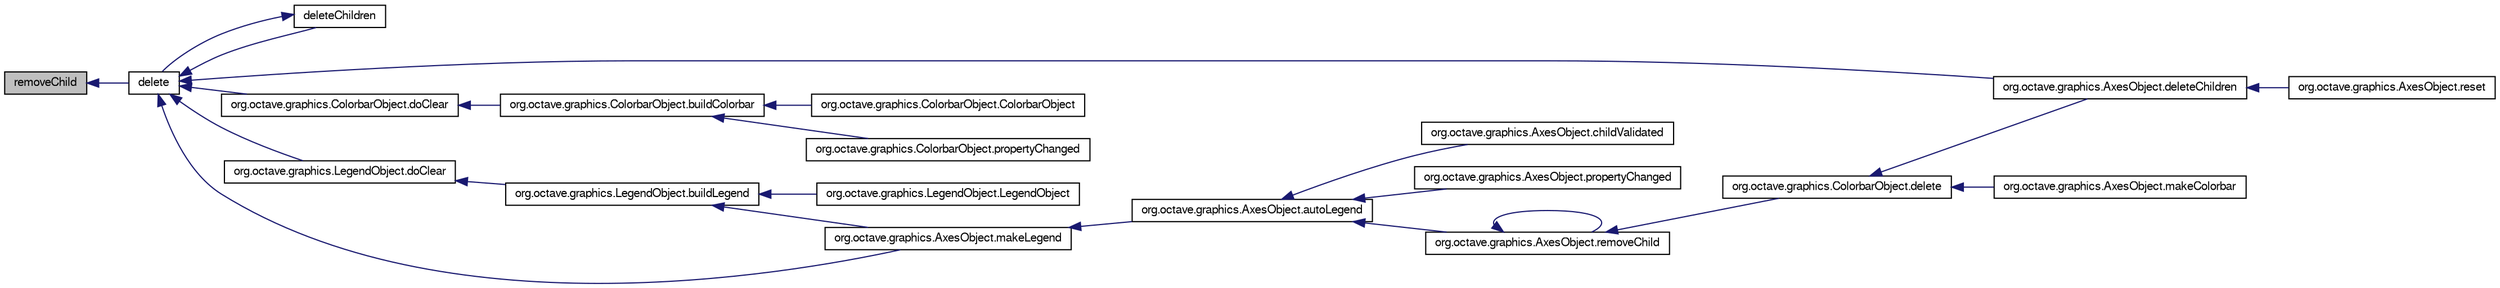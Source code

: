 digraph G
{
  edge [fontname="FreeSans",fontsize="10",labelfontname="FreeSans",labelfontsize="10"];
  node [fontname="FreeSans",fontsize="10",shape=record];
  rankdir="LR";
  Node1 [label="removeChild",height=0.2,width=0.4,color="black", fillcolor="grey75", style="filled" fontcolor="black"];
  Node1 -> Node2 [dir="back",color="midnightblue",fontsize="10",style="solid",fontname="FreeSans"];
  Node2 [label="delete",height=0.2,width=0.4,color="black", fillcolor="white", style="filled",URL="$classorg_1_1octave_1_1graphics_1_1_handle_object.html#a7a4721d0a51e952c211e9b0fea4d8090"];
  Node2 -> Node3 [dir="back",color="midnightblue",fontsize="10",style="solid",fontname="FreeSans"];
  Node3 [label="deleteChildren",height=0.2,width=0.4,color="black", fillcolor="white", style="filled",URL="$classorg_1_1octave_1_1graphics_1_1_handle_object.html#abf67d882cbea8b20d80544fe5f604e4a"];
  Node3 -> Node2 [dir="back",color="midnightblue",fontsize="10",style="solid",fontname="FreeSans"];
  Node2 -> Node4 [dir="back",color="midnightblue",fontsize="10",style="solid",fontname="FreeSans"];
  Node4 [label="org.octave.graphics.AxesObject.deleteChildren",height=0.2,width=0.4,color="black", fillcolor="white", style="filled",URL="$classorg_1_1octave_1_1graphics_1_1_axes_object.html#abf67d882cbea8b20d80544fe5f604e4a"];
  Node4 -> Node5 [dir="back",color="midnightblue",fontsize="10",style="solid",fontname="FreeSans"];
  Node5 [label="org.octave.graphics.AxesObject.reset",height=0.2,width=0.4,color="black", fillcolor="white", style="filled",URL="$classorg_1_1octave_1_1graphics_1_1_axes_object.html#a262380997e7c353f883761ebed63d18d"];
  Node2 -> Node6 [dir="back",color="midnightblue",fontsize="10",style="solid",fontname="FreeSans"];
  Node6 [label="org.octave.graphics.ColorbarObject.doClear",height=0.2,width=0.4,color="black", fillcolor="white", style="filled",URL="$classorg_1_1octave_1_1graphics_1_1_colorbar_object.html#a780243cb0457b1d59622f628bfbd45ed"];
  Node6 -> Node7 [dir="back",color="midnightblue",fontsize="10",style="solid",fontname="FreeSans"];
  Node7 [label="org.octave.graphics.ColorbarObject.buildColorbar",height=0.2,width=0.4,color="black", fillcolor="white", style="filled",URL="$classorg_1_1octave_1_1graphics_1_1_colorbar_object.html#ad7c4335dcdafd88406af75b6478f9cba"];
  Node7 -> Node8 [dir="back",color="midnightblue",fontsize="10",style="solid",fontname="FreeSans"];
  Node8 [label="org.octave.graphics.ColorbarObject.ColorbarObject",height=0.2,width=0.4,color="black", fillcolor="white", style="filled",URL="$classorg_1_1octave_1_1graphics_1_1_colorbar_object.html#a046394702188ee5d3b6354c41d800942"];
  Node7 -> Node9 [dir="back",color="midnightblue",fontsize="10",style="solid",fontname="FreeSans"];
  Node9 [label="org.octave.graphics.ColorbarObject.propertyChanged",height=0.2,width=0.4,color="black", fillcolor="white", style="filled",URL="$classorg_1_1octave_1_1graphics_1_1_colorbar_object.html#a15b63fbbc7c3a7ad69eb51e60232e1cb"];
  Node2 -> Node10 [dir="back",color="midnightblue",fontsize="10",style="solid",fontname="FreeSans"];
  Node10 [label="org.octave.graphics.LegendObject.doClear",height=0.2,width=0.4,color="black", fillcolor="white", style="filled",URL="$classorg_1_1octave_1_1graphics_1_1_legend_object.html#a780243cb0457b1d59622f628bfbd45ed"];
  Node10 -> Node11 [dir="back",color="midnightblue",fontsize="10",style="solid",fontname="FreeSans"];
  Node11 [label="org.octave.graphics.LegendObject.buildLegend",height=0.2,width=0.4,color="black", fillcolor="white", style="filled",URL="$classorg_1_1octave_1_1graphics_1_1_legend_object.html#a55d0f84024ef147bc44d045c3f708dcc"];
  Node11 -> Node12 [dir="back",color="midnightblue",fontsize="10",style="solid",fontname="FreeSans"];
  Node12 [label="org.octave.graphics.LegendObject.LegendObject",height=0.2,width=0.4,color="black", fillcolor="white", style="filled",URL="$classorg_1_1octave_1_1graphics_1_1_legend_object.html#af481b72f794bf09cd6a2bf647172ca5d"];
  Node11 -> Node13 [dir="back",color="midnightblue",fontsize="10",style="solid",fontname="FreeSans"];
  Node13 [label="org.octave.graphics.AxesObject.makeLegend",height=0.2,width=0.4,color="black", fillcolor="white", style="filled",URL="$classorg_1_1octave_1_1graphics_1_1_axes_object.html#af818b4197b31dc2d4e3c704cf6989770"];
  Node13 -> Node14 [dir="back",color="midnightblue",fontsize="10",style="solid",fontname="FreeSans"];
  Node14 [label="org.octave.graphics.AxesObject.autoLegend",height=0.2,width=0.4,color="black", fillcolor="white", style="filled",URL="$classorg_1_1octave_1_1graphics_1_1_axes_object.html#aed523bdcded55f65e6421d5f19485f8c"];
  Node14 -> Node15 [dir="back",color="midnightblue",fontsize="10",style="solid",fontname="FreeSans"];
  Node15 [label="org.octave.graphics.AxesObject.childValidated",height=0.2,width=0.4,color="black", fillcolor="white", style="filled",URL="$classorg_1_1octave_1_1graphics_1_1_axes_object.html#a8968031d1c5eaed3cc667f394cea6ba3"];
  Node14 -> Node16 [dir="back",color="midnightblue",fontsize="10",style="solid",fontname="FreeSans"];
  Node16 [label="org.octave.graphics.AxesObject.propertyChanged",height=0.2,width=0.4,color="black", fillcolor="white", style="filled",URL="$classorg_1_1octave_1_1graphics_1_1_axes_object.html#a15b63fbbc7c3a7ad69eb51e60232e1cb"];
  Node14 -> Node17 [dir="back",color="midnightblue",fontsize="10",style="solid",fontname="FreeSans"];
  Node17 [label="org.octave.graphics.AxesObject.removeChild",height=0.2,width=0.4,color="black", fillcolor="white", style="filled",URL="$classorg_1_1octave_1_1graphics_1_1_axes_object.html#affde818e58d4c9210b1519dd5cab6ebc"];
  Node17 -> Node18 [dir="back",color="midnightblue",fontsize="10",style="solid",fontname="FreeSans"];
  Node18 [label="org.octave.graphics.ColorbarObject.delete",height=0.2,width=0.4,color="black", fillcolor="white", style="filled",URL="$classorg_1_1octave_1_1graphics_1_1_colorbar_object.html#a7a4721d0a51e952c211e9b0fea4d8090"];
  Node18 -> Node4 [dir="back",color="midnightblue",fontsize="10",style="solid",fontname="FreeSans"];
  Node18 -> Node19 [dir="back",color="midnightblue",fontsize="10",style="solid",fontname="FreeSans"];
  Node19 [label="org.octave.graphics.AxesObject.makeColorbar",height=0.2,width=0.4,color="black", fillcolor="white", style="filled",URL="$classorg_1_1octave_1_1graphics_1_1_axes_object.html#a18ad92a2eeba970815dbcc4aa1b25bbd"];
  Node17 -> Node17 [dir="back",color="midnightblue",fontsize="10",style="solid",fontname="FreeSans"];
  Node2 -> Node13 [dir="back",color="midnightblue",fontsize="10",style="solid",fontname="FreeSans"];
}
